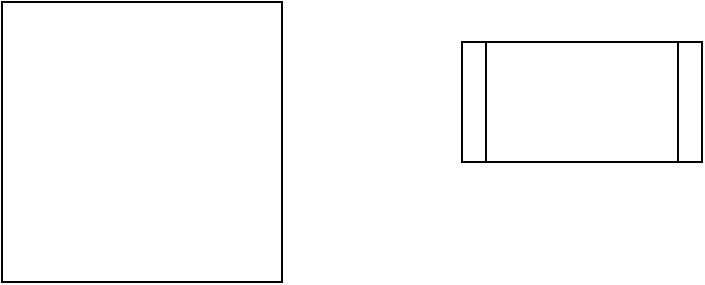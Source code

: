 <mxfile version="24.2.2" type="github">
  <diagram name="ページ1" id="KKJ8OoJwU-aAlBByifJy">
    <mxGraphModel dx="1018" dy="669" grid="1" gridSize="10" guides="1" tooltips="1" connect="1" arrows="1" fold="1" page="1" pageScale="1" pageWidth="827" pageHeight="1169" math="0" shadow="0">
      <root>
        <mxCell id="0" />
        <mxCell id="1" parent="0" />
        <mxCell id="2itCInL2nboaalVkOABF-1" value="" style="whiteSpace=wrap;html=1;aspect=fixed;" vertex="1" parent="1">
          <mxGeometry x="80" y="80" width="140" height="140" as="geometry" />
        </mxCell>
        <mxCell id="2itCInL2nboaalVkOABF-2" value="" style="shape=process;whiteSpace=wrap;html=1;backgroundOutline=1;" vertex="1" parent="1">
          <mxGeometry x="310" y="100" width="120" height="60" as="geometry" />
        </mxCell>
      </root>
    </mxGraphModel>
  </diagram>
</mxfile>
